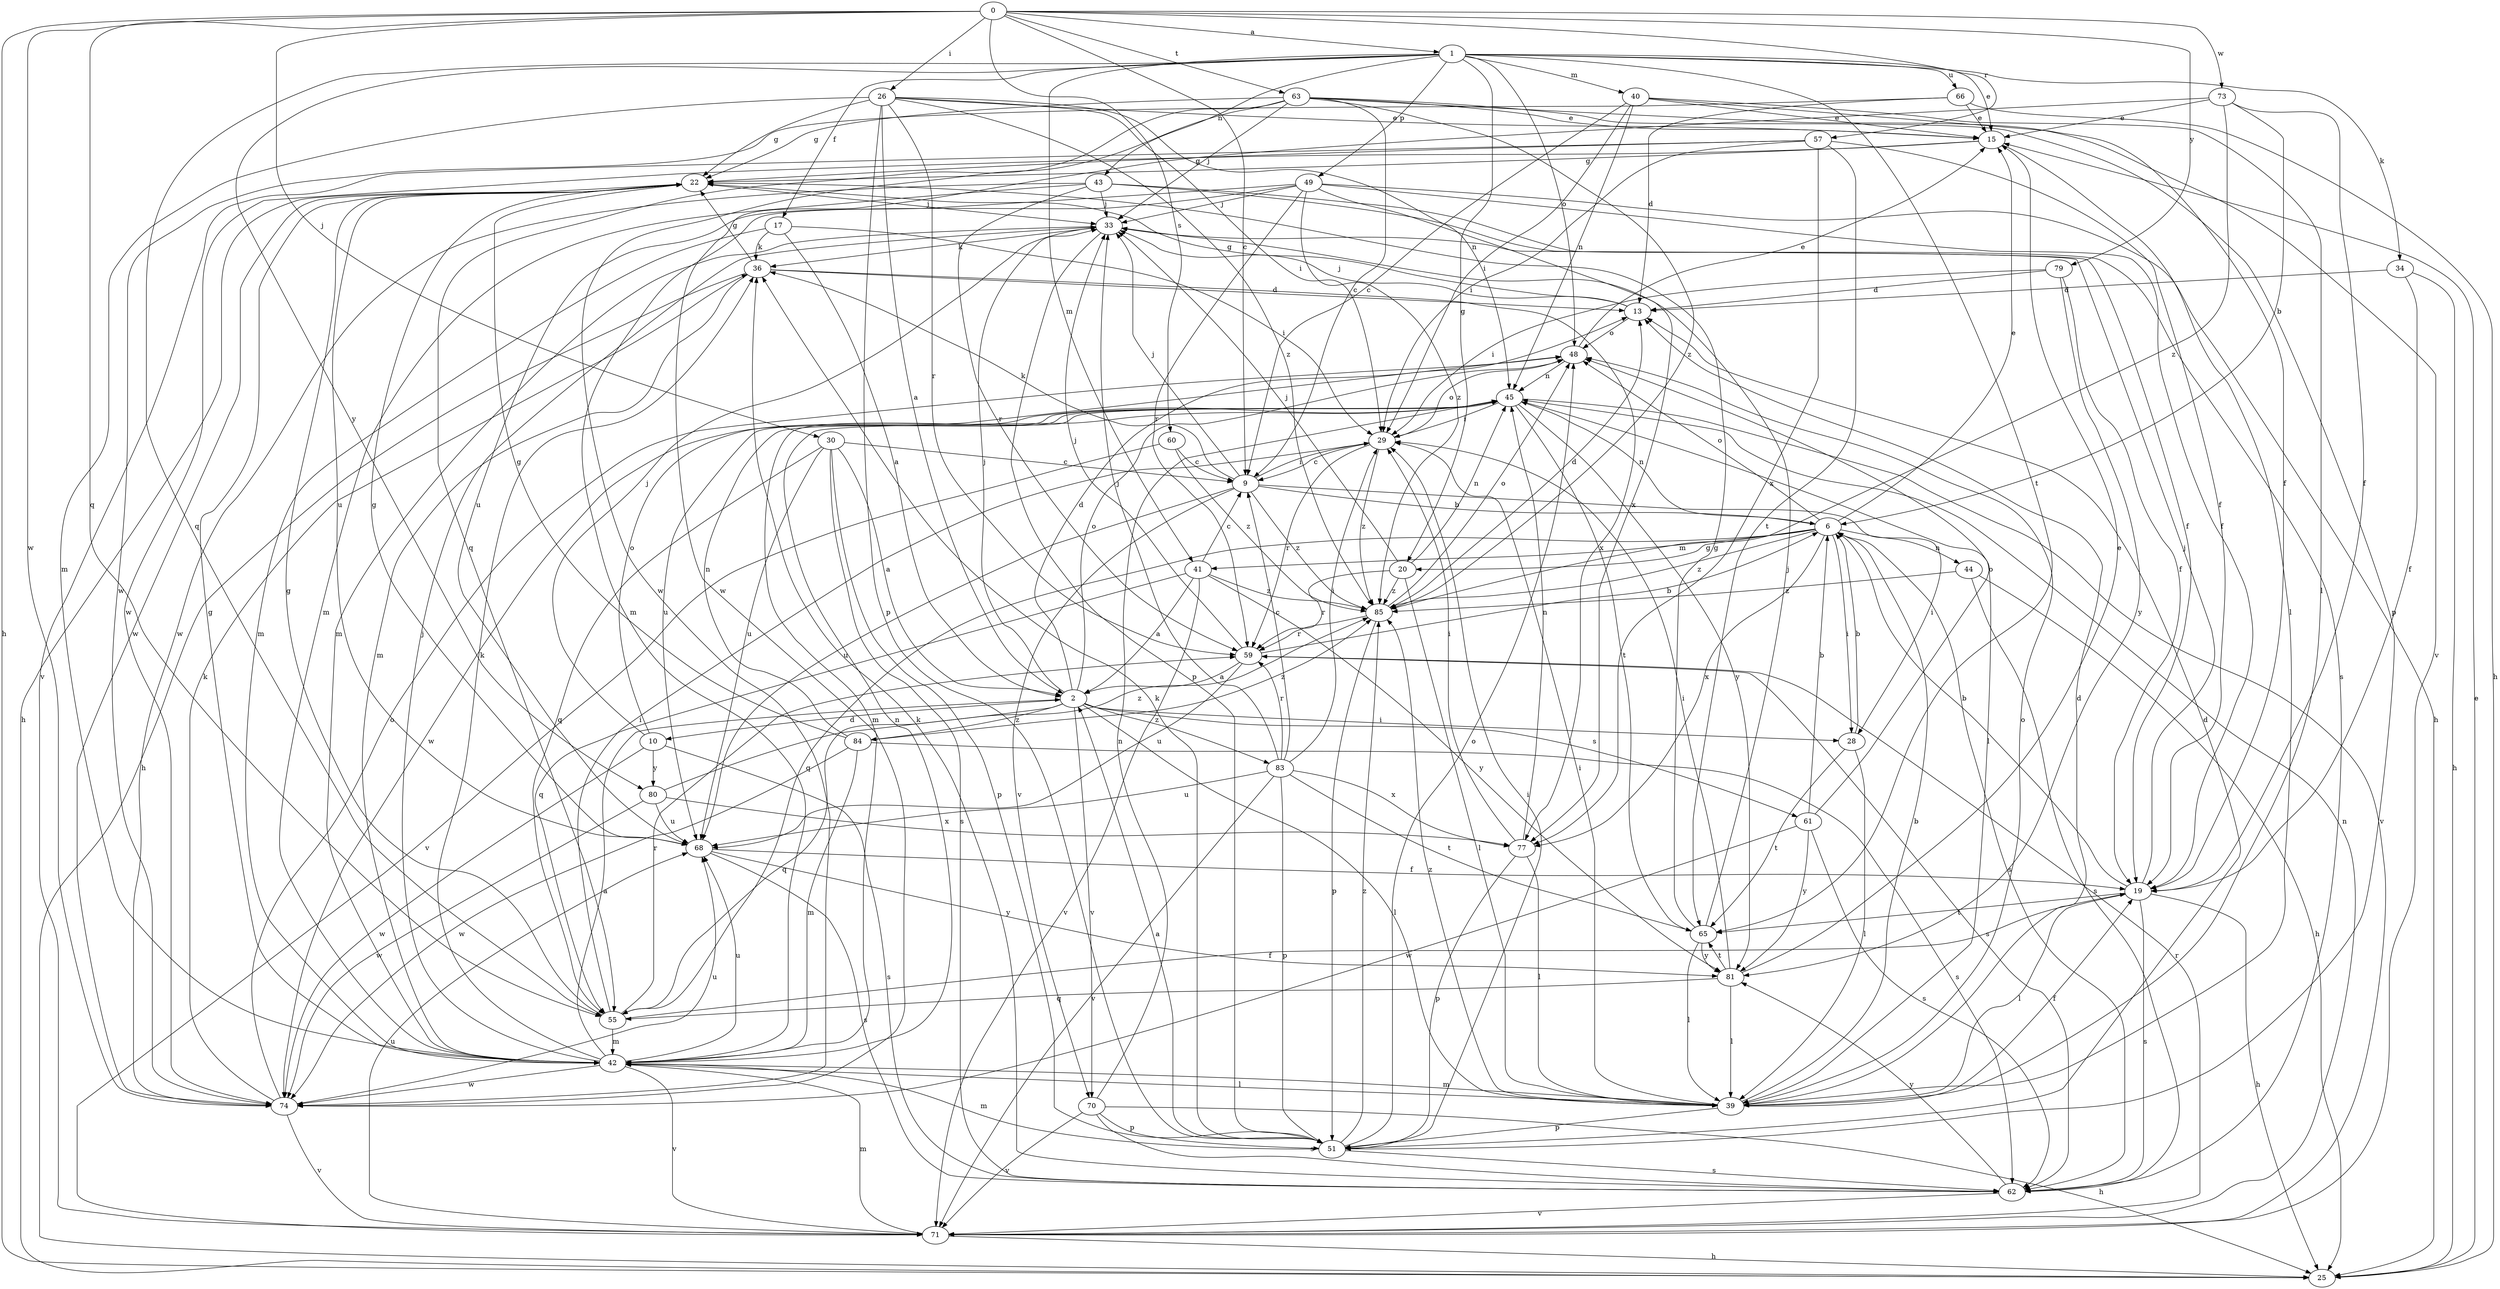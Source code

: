 strict digraph  {
0;
1;
2;
6;
9;
10;
13;
15;
17;
19;
20;
22;
25;
26;
28;
29;
30;
33;
34;
36;
39;
40;
41;
42;
43;
44;
45;
48;
49;
51;
55;
57;
59;
60;
61;
62;
63;
65;
66;
68;
70;
71;
73;
74;
77;
79;
80;
81;
83;
84;
85;
0 -> 1  [label=a];
0 -> 9  [label=c];
0 -> 25  [label=h];
0 -> 26  [label=i];
0 -> 30  [label=j];
0 -> 55  [label=q];
0 -> 57  [label=r];
0 -> 60  [label=s];
0 -> 63  [label=t];
0 -> 73  [label=w];
0 -> 74  [label=w];
0 -> 79  [label=y];
1 -> 15  [label=e];
1 -> 17  [label=f];
1 -> 20  [label=g];
1 -> 34  [label=k];
1 -> 40  [label=m];
1 -> 41  [label=m];
1 -> 43  [label=n];
1 -> 48  [label=o];
1 -> 49  [label=p];
1 -> 55  [label=q];
1 -> 65  [label=t];
1 -> 66  [label=u];
1 -> 80  [label=y];
2 -> 10  [label=d];
2 -> 13  [label=d];
2 -> 28  [label=i];
2 -> 33  [label=j];
2 -> 39  [label=l];
2 -> 48  [label=o];
2 -> 55  [label=q];
2 -> 61  [label=s];
2 -> 70  [label=v];
2 -> 83  [label=z];
2 -> 84  [label=z];
6 -> 15  [label=e];
6 -> 20  [label=g];
6 -> 28  [label=i];
6 -> 41  [label=m];
6 -> 44  [label=n];
6 -> 45  [label=n];
6 -> 48  [label=o];
6 -> 55  [label=q];
6 -> 62  [label=s];
6 -> 77  [label=x];
6 -> 85  [label=z];
9 -> 6  [label=b];
9 -> 28  [label=i];
9 -> 29  [label=i];
9 -> 33  [label=j];
9 -> 36  [label=k];
9 -> 68  [label=u];
9 -> 70  [label=v];
9 -> 85  [label=z];
10 -> 33  [label=j];
10 -> 48  [label=o];
10 -> 62  [label=s];
10 -> 74  [label=w];
10 -> 80  [label=y];
13 -> 22  [label=g];
13 -> 33  [label=j];
13 -> 48  [label=o];
15 -> 22  [label=g];
15 -> 39  [label=l];
15 -> 74  [label=w];
17 -> 2  [label=a];
17 -> 29  [label=i];
17 -> 36  [label=k];
17 -> 42  [label=m];
19 -> 6  [label=b];
19 -> 25  [label=h];
19 -> 33  [label=j];
19 -> 39  [label=l];
19 -> 62  [label=s];
19 -> 65  [label=t];
20 -> 33  [label=j];
20 -> 39  [label=l];
20 -> 45  [label=n];
20 -> 59  [label=r];
20 -> 85  [label=z];
22 -> 25  [label=h];
22 -> 33  [label=j];
22 -> 68  [label=u];
22 -> 74  [label=w];
25 -> 15  [label=e];
26 -> 2  [label=a];
26 -> 15  [label=e];
26 -> 22  [label=g];
26 -> 29  [label=i];
26 -> 42  [label=m];
26 -> 45  [label=n];
26 -> 51  [label=p];
26 -> 59  [label=r];
26 -> 85  [label=z];
28 -> 6  [label=b];
28 -> 39  [label=l];
28 -> 65  [label=t];
29 -> 9  [label=c];
29 -> 48  [label=o];
29 -> 59  [label=r];
29 -> 85  [label=z];
30 -> 2  [label=a];
30 -> 9  [label=c];
30 -> 51  [label=p];
30 -> 55  [label=q];
30 -> 62  [label=s];
30 -> 68  [label=u];
33 -> 36  [label=k];
33 -> 42  [label=m];
33 -> 51  [label=p];
34 -> 13  [label=d];
34 -> 19  [label=f];
34 -> 25  [label=h];
36 -> 13  [label=d];
36 -> 22  [label=g];
36 -> 25  [label=h];
36 -> 42  [label=m];
36 -> 77  [label=x];
39 -> 6  [label=b];
39 -> 13  [label=d];
39 -> 19  [label=f];
39 -> 29  [label=i];
39 -> 42  [label=m];
39 -> 48  [label=o];
39 -> 51  [label=p];
39 -> 85  [label=z];
40 -> 9  [label=c];
40 -> 15  [label=e];
40 -> 19  [label=f];
40 -> 29  [label=i];
40 -> 39  [label=l];
40 -> 45  [label=n];
41 -> 2  [label=a];
41 -> 9  [label=c];
41 -> 55  [label=q];
41 -> 71  [label=v];
41 -> 81  [label=y];
41 -> 85  [label=z];
42 -> 2  [label=a];
42 -> 22  [label=g];
42 -> 33  [label=j];
42 -> 36  [label=k];
42 -> 39  [label=l];
42 -> 45  [label=n];
42 -> 68  [label=u];
42 -> 71  [label=v];
42 -> 74  [label=w];
43 -> 19  [label=f];
43 -> 33  [label=j];
43 -> 42  [label=m];
43 -> 59  [label=r];
43 -> 62  [label=s];
43 -> 74  [label=w];
44 -> 25  [label=h];
44 -> 62  [label=s];
44 -> 85  [label=z];
45 -> 29  [label=i];
45 -> 39  [label=l];
45 -> 42  [label=m];
45 -> 65  [label=t];
45 -> 68  [label=u];
45 -> 71  [label=v];
45 -> 74  [label=w];
45 -> 81  [label=y];
48 -> 15  [label=e];
48 -> 45  [label=n];
49 -> 19  [label=f];
49 -> 25  [label=h];
49 -> 33  [label=j];
49 -> 42  [label=m];
49 -> 59  [label=r];
49 -> 68  [label=u];
49 -> 77  [label=x];
49 -> 85  [label=z];
51 -> 2  [label=a];
51 -> 13  [label=d];
51 -> 29  [label=i];
51 -> 36  [label=k];
51 -> 42  [label=m];
51 -> 48  [label=o];
51 -> 62  [label=s];
51 -> 85  [label=z];
55 -> 19  [label=f];
55 -> 22  [label=g];
55 -> 29  [label=i];
55 -> 42  [label=m];
55 -> 59  [label=r];
57 -> 19  [label=f];
57 -> 22  [label=g];
57 -> 29  [label=i];
57 -> 65  [label=t];
57 -> 71  [label=v];
57 -> 77  [label=x];
59 -> 2  [label=a];
59 -> 6  [label=b];
59 -> 33  [label=j];
59 -> 62  [label=s];
59 -> 68  [label=u];
60 -> 9  [label=c];
60 -> 71  [label=v];
60 -> 85  [label=z];
61 -> 6  [label=b];
61 -> 48  [label=o];
61 -> 62  [label=s];
61 -> 74  [label=w];
61 -> 81  [label=y];
62 -> 36  [label=k];
62 -> 71  [label=v];
62 -> 81  [label=y];
63 -> 9  [label=c];
63 -> 15  [label=e];
63 -> 22  [label=g];
63 -> 33  [label=j];
63 -> 51  [label=p];
63 -> 55  [label=q];
63 -> 71  [label=v];
63 -> 74  [label=w];
63 -> 85  [label=z];
65 -> 22  [label=g];
65 -> 33  [label=j];
65 -> 39  [label=l];
65 -> 81  [label=y];
66 -> 13  [label=d];
66 -> 15  [label=e];
66 -> 25  [label=h];
66 -> 74  [label=w];
68 -> 19  [label=f];
68 -> 22  [label=g];
68 -> 62  [label=s];
68 -> 81  [label=y];
70 -> 25  [label=h];
70 -> 45  [label=n];
70 -> 51  [label=p];
70 -> 62  [label=s];
70 -> 71  [label=v];
71 -> 25  [label=h];
71 -> 42  [label=m];
71 -> 45  [label=n];
71 -> 59  [label=r];
71 -> 68  [label=u];
73 -> 6  [label=b];
73 -> 15  [label=e];
73 -> 19  [label=f];
73 -> 74  [label=w];
73 -> 85  [label=z];
74 -> 36  [label=k];
74 -> 48  [label=o];
74 -> 68  [label=u];
74 -> 71  [label=v];
77 -> 29  [label=i];
77 -> 39  [label=l];
77 -> 45  [label=n];
77 -> 51  [label=p];
79 -> 13  [label=d];
79 -> 19  [label=f];
79 -> 29  [label=i];
79 -> 81  [label=y];
80 -> 68  [label=u];
80 -> 74  [label=w];
80 -> 77  [label=x];
80 -> 85  [label=z];
81 -> 15  [label=e];
81 -> 29  [label=i];
81 -> 39  [label=l];
81 -> 55  [label=q];
81 -> 65  [label=t];
83 -> 9  [label=c];
83 -> 29  [label=i];
83 -> 33  [label=j];
83 -> 51  [label=p];
83 -> 59  [label=r];
83 -> 65  [label=t];
83 -> 68  [label=u];
83 -> 71  [label=v];
83 -> 77  [label=x];
84 -> 22  [label=g];
84 -> 42  [label=m];
84 -> 45  [label=n];
84 -> 62  [label=s];
84 -> 74  [label=w];
84 -> 85  [label=z];
85 -> 13  [label=d];
85 -> 48  [label=o];
85 -> 51  [label=p];
85 -> 59  [label=r];
}
